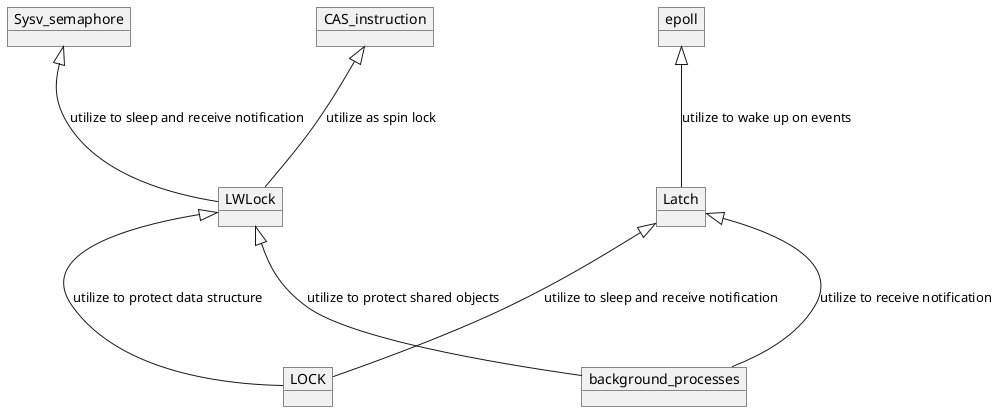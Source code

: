 @startuml
object LWLock
object LOCK
object Latch
object epoll
object CAS_instruction
object Sysv_semaphore
object background_processes

LWLock <|--- LOCK : utilize to protect data structure
Latch <|--- LOCK : utilize to sleep and receive notification
CAS_instruction <|--- LWLock : utilize as spin lock
Sysv_semaphore <|--- LWLock : utilize to sleep and receive notification

LWLock <|--- background_processes : utilize to protect shared objects
Latch <|--- background_processes : utilize to receive notification

epoll <|--- Latch : utilize to wake up on events
@enduml